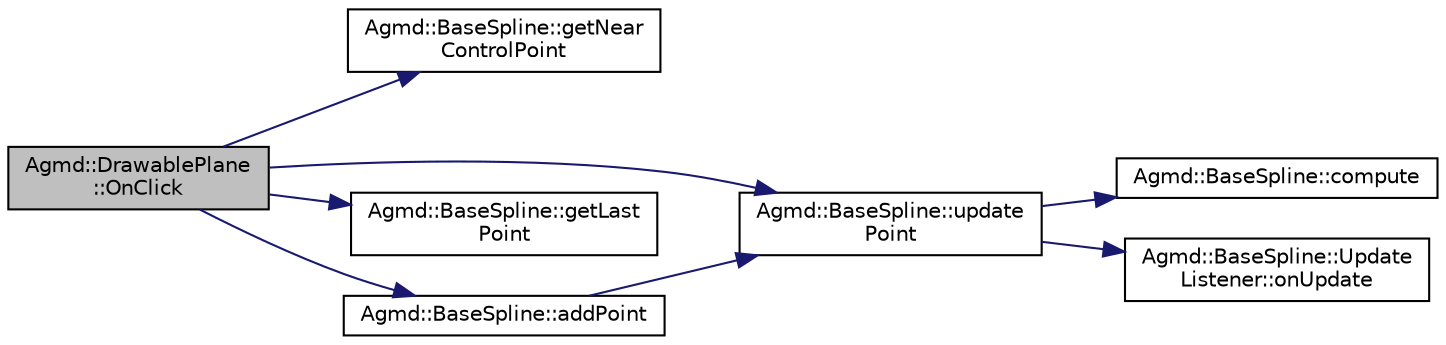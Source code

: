 digraph "Agmd::DrawablePlane::OnClick"
{
  edge [fontname="Helvetica",fontsize="10",labelfontname="Helvetica",labelfontsize="10"];
  node [fontname="Helvetica",fontsize="10",shape=record];
  rankdir="LR";
  Node1 [label="Agmd::DrawablePlane\l::OnClick",height=0.2,width=0.4,color="black", fillcolor="grey75", style="filled" fontcolor="black"];
  Node1 -> Node2 [color="midnightblue",fontsize="10",style="solid",fontname="Helvetica"];
  Node2 [label="Agmd::BaseSpline::getNear\lControlPoint",height=0.2,width=0.4,color="black", fillcolor="white", style="filled",URL="$class_agmd_1_1_base_spline.html#a70d5341006a77b201192143e93181dcc"];
  Node1 -> Node3 [color="midnightblue",fontsize="10",style="solid",fontname="Helvetica"];
  Node3 [label="Agmd::BaseSpline::update\lPoint",height=0.2,width=0.4,color="black", fillcolor="white", style="filled",URL="$class_agmd_1_1_base_spline.html#a3be55677be67bf6c6dd20678c7f77416"];
  Node3 -> Node4 [color="midnightblue",fontsize="10",style="solid",fontname="Helvetica"];
  Node4 [label="Agmd::BaseSpline::compute",height=0.2,width=0.4,color="black", fillcolor="white", style="filled",URL="$class_agmd_1_1_base_spline.html#a589f90c641d154374b477152de1ac7a7"];
  Node3 -> Node5 [color="midnightblue",fontsize="10",style="solid",fontname="Helvetica"];
  Node5 [label="Agmd::BaseSpline::Update\lListener::onUpdate",height=0.2,width=0.4,color="black", fillcolor="white", style="filled",URL="$class_agmd_1_1_base_spline_1_1_update_listener.html#a29021f2b978986762860c17b9ee590d1"];
  Node1 -> Node6 [color="midnightblue",fontsize="10",style="solid",fontname="Helvetica"];
  Node6 [label="Agmd::BaseSpline::getLast\lPoint",height=0.2,width=0.4,color="black", fillcolor="white", style="filled",URL="$class_agmd_1_1_base_spline.html#a7e897b0d2b89b6fcf1bc954073b16c03"];
  Node1 -> Node7 [color="midnightblue",fontsize="10",style="solid",fontname="Helvetica"];
  Node7 [label="Agmd::BaseSpline::addPoint",height=0.2,width=0.4,color="black", fillcolor="white", style="filled",URL="$class_agmd_1_1_base_spline.html#a291c1c90c2c790a39d153a606138a50e"];
  Node7 -> Node3 [color="midnightblue",fontsize="10",style="solid",fontname="Helvetica"];
}
